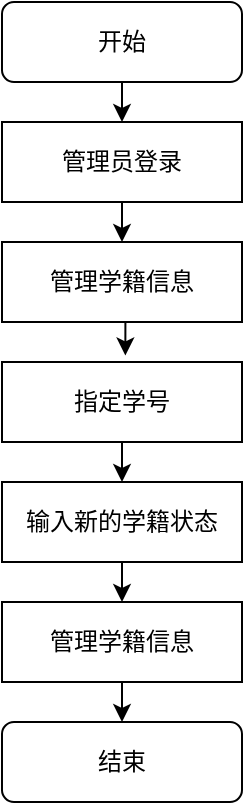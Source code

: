 <mxfile version="24.1.0" type="device">
  <diagram name="第 1 页" id="m4WlvHM6WWsqlOekGDqn">
    <mxGraphModel dx="199" dy="184" grid="1" gridSize="10" guides="1" tooltips="1" connect="1" arrows="1" fold="1" page="1" pageScale="1" pageWidth="827" pageHeight="1169" math="0" shadow="0">
      <root>
        <mxCell id="0" />
        <mxCell id="1" parent="0" />
        <mxCell id="K8trbJLzHtX-AJA_kqR3-44" style="edgeStyle=orthogonalEdgeStyle;rounded=0;orthogonalLoop=1;jettySize=auto;html=1;exitX=0.5;exitY=1;exitDx=0;exitDy=0;entryX=0.5;entryY=0;entryDx=0;entryDy=0;" edge="1" parent="1" source="K8trbJLzHtX-AJA_kqR3-21" target="K8trbJLzHtX-AJA_kqR3-22">
          <mxGeometry relative="1" as="geometry" />
        </mxCell>
        <mxCell id="K8trbJLzHtX-AJA_kqR3-21" value="开始" style="rounded=1;whiteSpace=wrap;html=1;" vertex="1" parent="1">
          <mxGeometry x="160" y="80" width="120" height="40" as="geometry" />
        </mxCell>
        <mxCell id="K8trbJLzHtX-AJA_kqR3-45" style="edgeStyle=orthogonalEdgeStyle;rounded=0;orthogonalLoop=1;jettySize=auto;html=1;exitX=0.5;exitY=1;exitDx=0;exitDy=0;entryX=0.5;entryY=0;entryDx=0;entryDy=0;" edge="1" parent="1" source="K8trbJLzHtX-AJA_kqR3-22" target="K8trbJLzHtX-AJA_kqR3-23">
          <mxGeometry relative="1" as="geometry" />
        </mxCell>
        <mxCell id="K8trbJLzHtX-AJA_kqR3-22" value="管理员登录" style="rounded=0;whiteSpace=wrap;html=1;" vertex="1" parent="1">
          <mxGeometry x="160" y="140" width="120" height="40" as="geometry" />
        </mxCell>
        <mxCell id="K8trbJLzHtX-AJA_kqR3-23" value="管理学籍信息" style="rounded=0;whiteSpace=wrap;html=1;" vertex="1" parent="1">
          <mxGeometry x="160" y="200" width="120" height="40" as="geometry" />
        </mxCell>
        <mxCell id="K8trbJLzHtX-AJA_kqR3-25" value="结束" style="rounded=1;whiteSpace=wrap;html=1;" vertex="1" parent="1">
          <mxGeometry x="160" y="440" width="120" height="40" as="geometry" />
        </mxCell>
        <mxCell id="K8trbJLzHtX-AJA_kqR3-40" style="edgeStyle=orthogonalEdgeStyle;rounded=0;orthogonalLoop=1;jettySize=auto;html=1;exitX=0.5;exitY=1;exitDx=0;exitDy=0;entryX=0.5;entryY=0;entryDx=0;entryDy=0;" edge="1" parent="1" source="K8trbJLzHtX-AJA_kqR3-32" target="K8trbJLzHtX-AJA_kqR3-33">
          <mxGeometry relative="1" as="geometry" />
        </mxCell>
        <mxCell id="K8trbJLzHtX-AJA_kqR3-32" value="指定学号" style="rounded=0;whiteSpace=wrap;html=1;" vertex="1" parent="1">
          <mxGeometry x="160" y="260" width="120" height="40" as="geometry" />
        </mxCell>
        <mxCell id="K8trbJLzHtX-AJA_kqR3-41" style="edgeStyle=orthogonalEdgeStyle;rounded=0;orthogonalLoop=1;jettySize=auto;html=1;exitX=0.5;exitY=1;exitDx=0;exitDy=0;entryX=0.5;entryY=0;entryDx=0;entryDy=0;" edge="1" parent="1" source="K8trbJLzHtX-AJA_kqR3-33" target="K8trbJLzHtX-AJA_kqR3-34">
          <mxGeometry relative="1" as="geometry" />
        </mxCell>
        <mxCell id="K8trbJLzHtX-AJA_kqR3-33" value="输入新的学籍状态" style="rounded=0;whiteSpace=wrap;html=1;" vertex="1" parent="1">
          <mxGeometry x="160" y="320" width="120" height="40" as="geometry" />
        </mxCell>
        <mxCell id="K8trbJLzHtX-AJA_kqR3-42" style="edgeStyle=orthogonalEdgeStyle;rounded=0;orthogonalLoop=1;jettySize=auto;html=1;exitX=0.5;exitY=1;exitDx=0;exitDy=0;entryX=0.5;entryY=0;entryDx=0;entryDy=0;" edge="1" parent="1" source="K8trbJLzHtX-AJA_kqR3-34" target="K8trbJLzHtX-AJA_kqR3-25">
          <mxGeometry relative="1" as="geometry" />
        </mxCell>
        <mxCell id="K8trbJLzHtX-AJA_kqR3-34" value="管理学籍信息" style="rounded=0;whiteSpace=wrap;html=1;" vertex="1" parent="1">
          <mxGeometry x="160" y="380" width="120" height="40" as="geometry" />
        </mxCell>
        <mxCell id="K8trbJLzHtX-AJA_kqR3-36" style="edgeStyle=orthogonalEdgeStyle;rounded=0;orthogonalLoop=1;jettySize=auto;html=1;exitX=0.5;exitY=1;exitDx=0;exitDy=0;entryX=0.514;entryY=-0.082;entryDx=0;entryDy=0;entryPerimeter=0;" edge="1" parent="1" source="K8trbJLzHtX-AJA_kqR3-23" target="K8trbJLzHtX-AJA_kqR3-32">
          <mxGeometry relative="1" as="geometry" />
        </mxCell>
      </root>
    </mxGraphModel>
  </diagram>
</mxfile>
